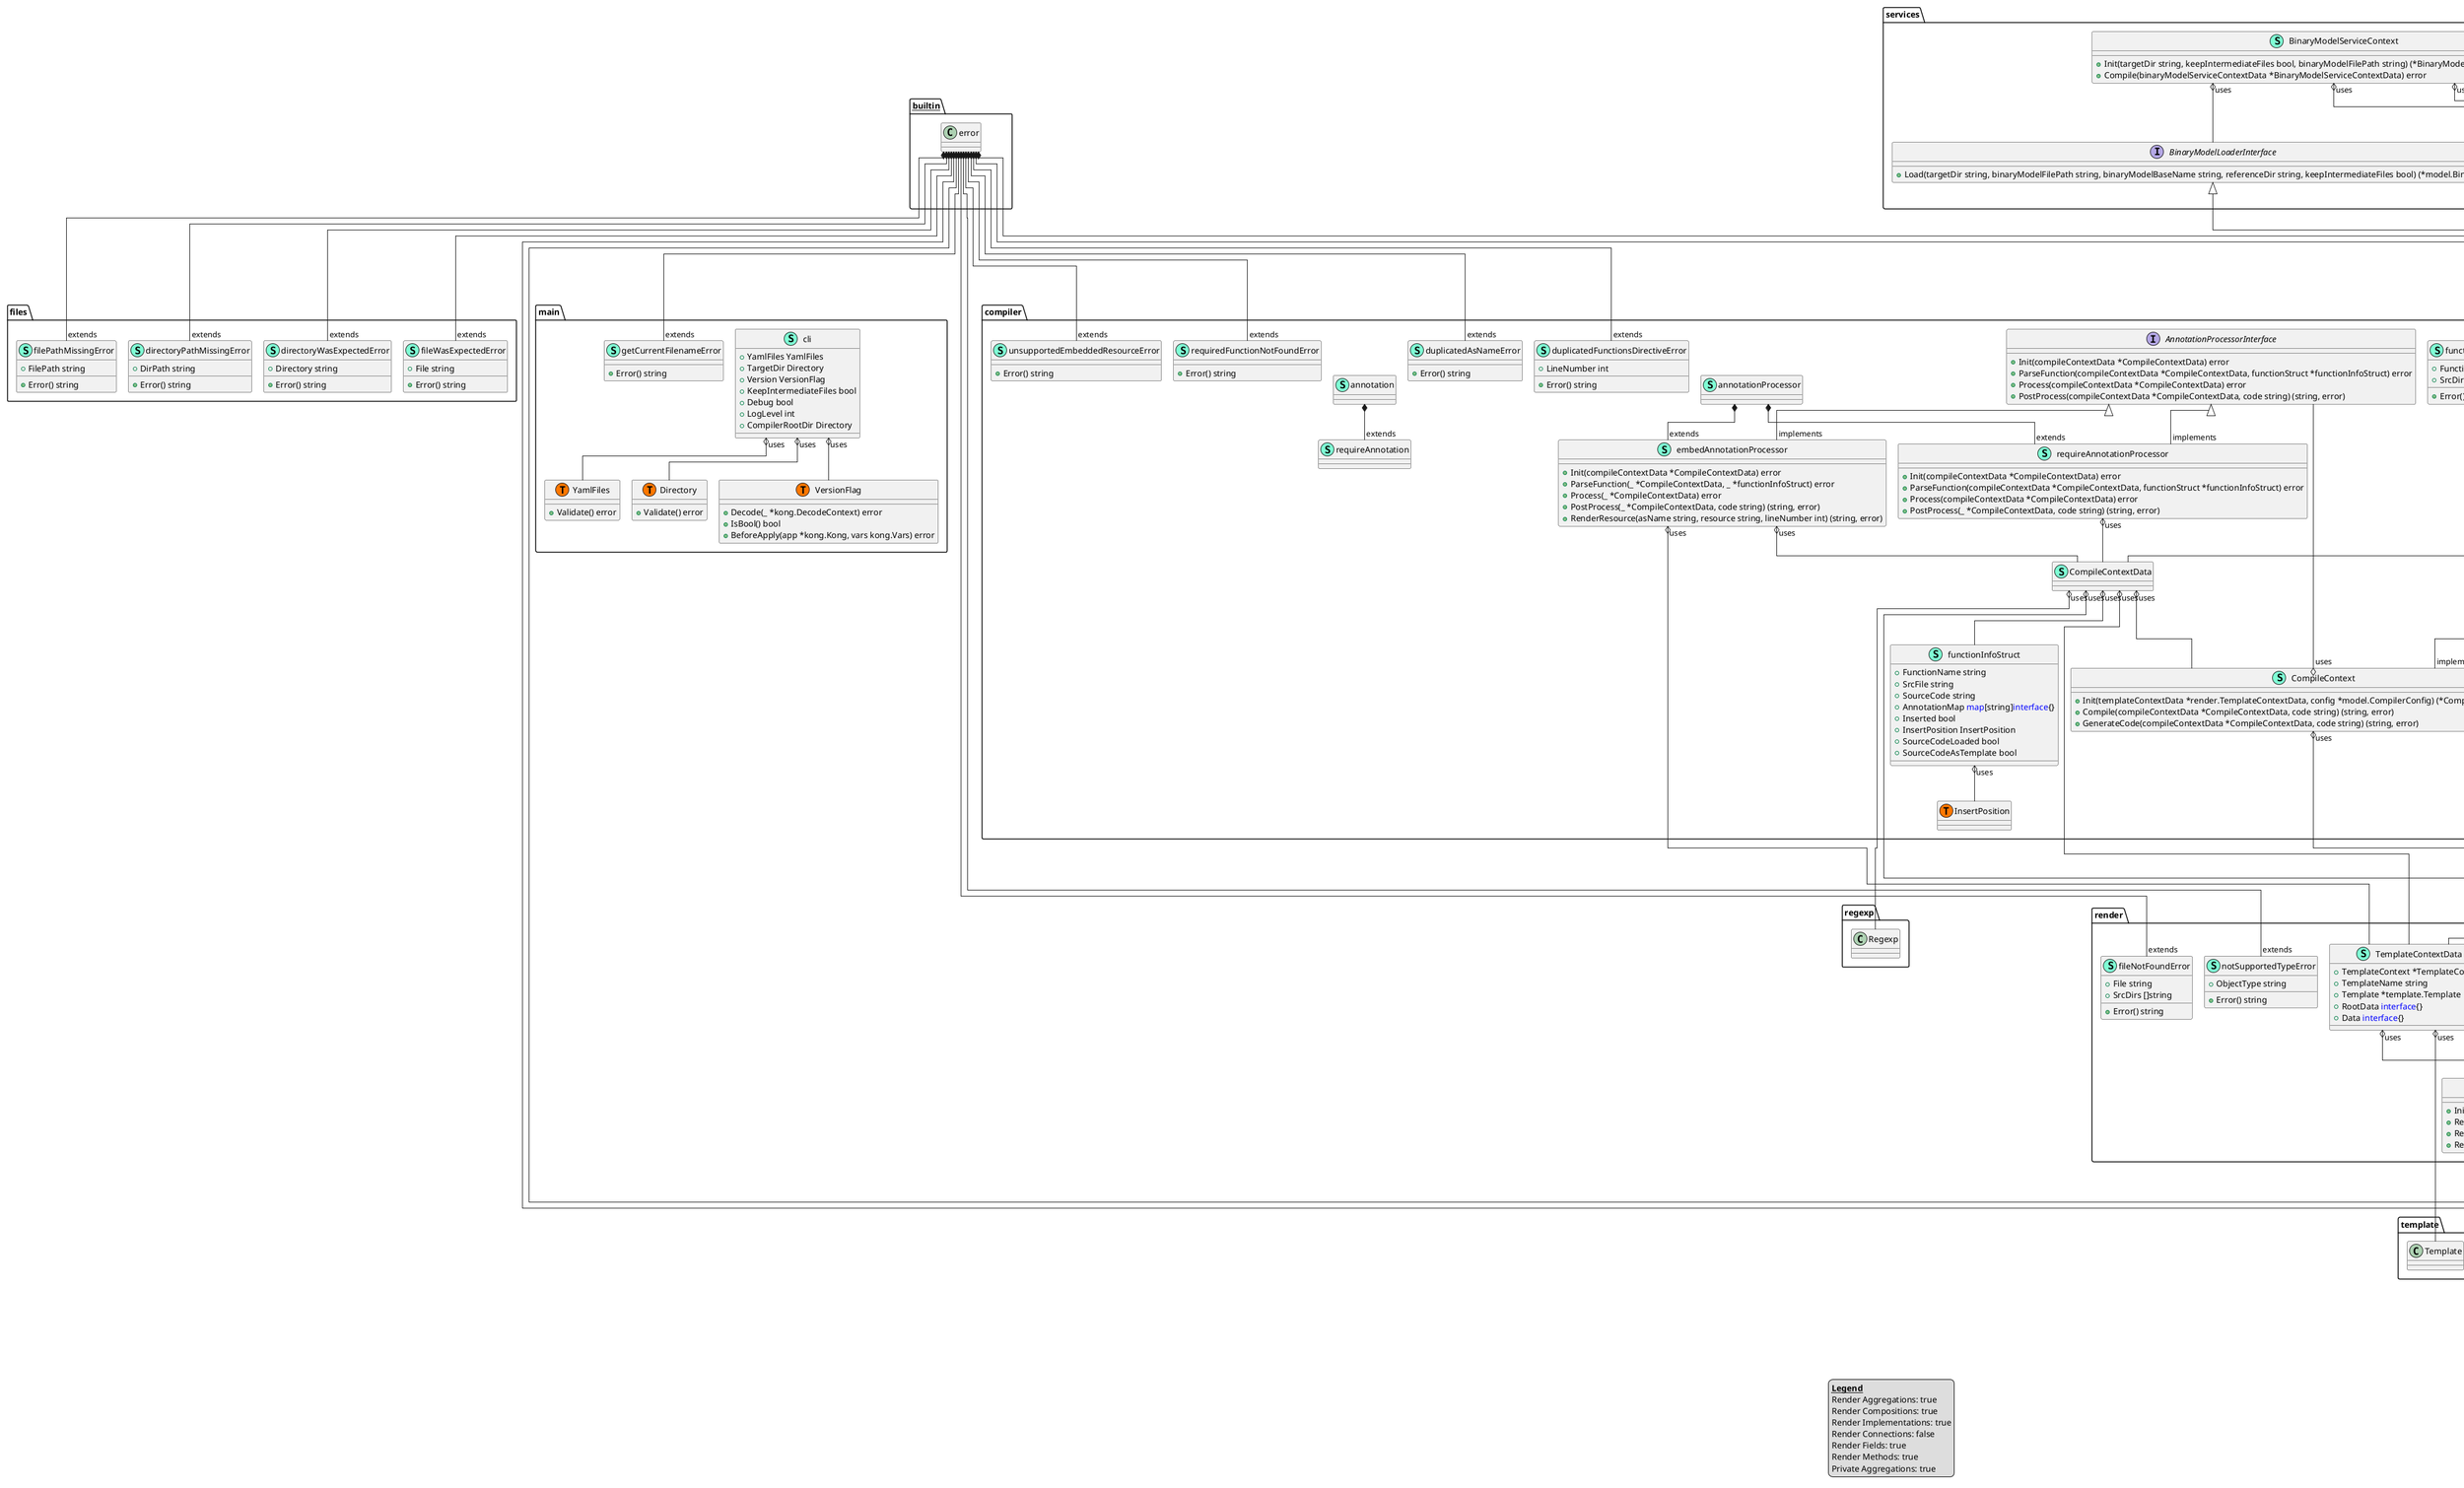 @startuml
!pragma layout elk
legend
<u><b>Legend</b></u>
Render Aggregations: true
Render Compositions: true
Render Implementations: true
Render Connections: false
Render Fields: true
Render Methods: true
Private Aggregations: true
end legend
namespace compiler {
    interface AnnotationProcessorInterface  {
        + Init(compileContextData *CompileContextData) error
        + ParseFunction(compileContextData *CompileContextData, functionStruct *functionInfoStruct) error
        + Process(compileContextData *CompileContextData) error
        + PostProcess(compileContextData *CompileContextData, code string) (string, error)

    }
    class CompileContext << (S,Aquamarine) >> {
        + Init(templateContextData *render.TemplateContextData, config *model.CompilerConfig) (*CompileContextData, error)
        + Compile(compileContextData *CompileContextData, code string) (string, error)
        + GenerateCode(compileContextData *CompileContextData, code string) (string, error)

    }
    class CompileContextData << (S,Aquamarine) >> {
    }
    class annotation << (S,Aquamarine) >> {
    }
    class annotationCastError << (S,Aquamarine) >> {
        + FunctionName string

        + Error() string

    }
    class annotationProcessor << (S,Aquamarine) >> {
    }
    class compiler.InsertPosition << (T, #FF7700) >>  {
    }
    class duplicatedAsNameError << (S,Aquamarine) >> {
        + Error() string

    }
    class duplicatedFunctionsDirectiveError << (S,Aquamarine) >> {
        + LineNumber int

        + Error() string

    }
    class embedAnnotationProcessor << (S,Aquamarine) >> {
        + Init(compileContextData *CompileContextData) error
        + ParseFunction(_ *CompileContextData, _ *functionInfoStruct) error
        + Process(_ *CompileContextData) error
        + PostProcess(_ *CompileContextData, code string) (string, error)
        + RenderResource(asName string, resource string, lineNumber int) (string, error)

    }
    class functionInfoStruct << (S,Aquamarine) >> {
        + FunctionName string
        + SrcFile string
        + SourceCode string
        + AnnotationMap <font color=blue>map</font>[string]<font color=blue>interface</font>{}
        + Inserted bool
        + InsertPosition InsertPosition
        + SourceCodeLoaded bool
        + SourceCodeAsTemplate bool

    }
    class functionNotFoundError << (S,Aquamarine) >> {
        + FunctionName string
        + SrcDirs []string

        + Error() string

    }
    class requireAnnotation << (S,Aquamarine) >> {
    }
    class requireAnnotationProcessor << (S,Aquamarine) >> {
        + Init(compileContextData *CompileContextData) error
        + ParseFunction(compileContextData *CompileContextData, functionStruct *functionInfoStruct) error
        + Process(compileContextData *CompileContextData) error
        + PostProcess(_ *CompileContextData, code string) (string, error)

    }
    class requiredFunctionNotFoundError << (S,Aquamarine) >> {
        + Error() string

    }
    class unsupportedEmbeddedResourceError << (S,Aquamarine) >> {
        + Error() string

    }
}
"__builtin__.error" *-- "extends""compiler.annotationCastError"
"__builtin__.error" *-- "extends""compiler.duplicatedAsNameError"
"__builtin__.error" *-- "extends""compiler.duplicatedFunctionsDirectiveError"
"compiler.annotationProcessor" *-- "extends""compiler.embedAnnotationProcessor"
"__builtin__.error" *-- "extends""compiler.functionNotFoundError"
"compiler.annotation" *-- "extends""compiler.requireAnnotation"
"compiler.annotationProcessor" *-- "extends""compiler.requireAnnotationProcessor"
"__builtin__.error" *-- "extends""compiler.requiredFunctionNotFoundError"
"__builtin__.error" *-- "extends""compiler.unsupportedEmbeddedResourceError"

"services.CodeCompilerInterface" <|-- "implements""compiler.CompileContext"
"compiler.AnnotationProcessorInterface" <|-- "implements""compiler.embedAnnotationProcessor"
"compiler.AnnotationProcessorInterface" <|-- "implements""compiler.requireAnnotationProcessor"

"compiler.CompileContext""uses" o-- "compiler.AnnotationProcessorInterface"
"compiler.CompileContext""uses" o-- "render.TemplateContext"
"compiler.CompileContextData""uses" o-- "compiler.CompileContext"
"compiler.CompileContextData""uses" o-- "compiler.functionInfoStruct"
"compiler.CompileContextData""uses" o-- "model.CompilerConfig"
"compiler.CompileContextData""uses" o-- "regexp.Regexp"
"compiler.CompileContextData""uses" o-- "render.TemplateContextData"
"compiler.embedAnnotationProcessor""uses" o-- "compiler.CompileContextData"
"compiler.embedAnnotationProcessor""uses" o-- "render.TemplateContextData"
"compiler.functionInfoStruct""uses" o-- "compiler.InsertPosition"
"compiler.requireAnnotationProcessor""uses" o-- "compiler.CompileContextData"

namespace files {
    class directoryPathMissingError << (S,Aquamarine) >> {
        + DirPath string

        + Error() string

    }
    class directoryWasExpectedError << (S,Aquamarine) >> {
        + Directory string

        + Error() string

    }
    class filePathMissingError << (S,Aquamarine) >> {
        + FilePath string

        + Error() string

    }
    class fileWasExpectedError << (S,Aquamarine) >> {
        + File string

        + Error() string

    }
}
"__builtin__.error" *-- "extends""files.directoryPathMissingError"
"__builtin__.error" *-- "extends""files.directoryWasExpectedError"
"__builtin__.error" *-- "extends""files.filePathMissingError"
"__builtin__.error" *-- "extends""files.fileWasExpectedError"



namespace main {
    class Directory << (S,Aquamarine) >> {
        + Validate() error

    }
    class VersionFlag << (S,Aquamarine) >> {
        + Decode(_ *kong.DecodeContext) error
        + IsBool() bool
        + BeforeApply(app *kong.Kong, vars kong.Vars) error

    }
    class YamlFiles << (S,Aquamarine) >> {
        + Validate() error

    }
    class cli << (S,Aquamarine) >> {
        + YamlFiles YamlFiles
        + TargetDir Directory
        + Version VersionFlag
        + KeepIntermediateFiles bool
        + Debug bool
        + LogLevel int
        + CompilerRootDir Directory

    }
    class getCurrentFilenameError << (S,Aquamarine) >> {
        + Error() string

    }
    class main.Directory << (T, #FF7700) >>  {
    }
    class main.VersionFlag << (T, #FF7700) >>  {
    }
    class main.YamlFiles << (T, #FF7700) >>  {
    }
}
"__builtin__.error" *-- "extends""main.getCurrentFilenameError"


"main.cli""uses" o-- "main.Directory"
"main.cli""uses" o-- "main.VersionFlag"
"main.cli""uses" o-- "main.YamlFiles"

namespace model {
    class BinaryModel << (S,Aquamarine) >> {
        + CompilerConfig CompilerConfig
        + Vars structures.Dictionary
        + BinData <font color=blue>interface</font>{}

    }
    class BinaryModelLoader << (S,Aquamarine) >> {
        + Load(targetDir string, binaryModelFilePath string, binaryModelBaseName string, referenceDir string, keepIntermediateFiles bool) (*BinaryModel, error)

    }
    class CompilerConfig << (S,Aquamarine) >> {
        + AnnotationsConfig structures.Dictionary
        + TargetFile string
        + RelativeRootDirBasedOnTargetDir string
        + CommandDefinitionFiles []string
        + TemplateFile string
        + TemplateDirs []string
        + FunctionsIgnoreRegexpList []string
        + SrcDirs []string
        + SrcDirsExpanded []string

    }
}

"services.BinaryModelLoaderInterface" <|-- "implements""model.BinaryModelLoader"

"model.BinaryModel""uses" o-- "model.CompilerConfig"
"model.BinaryModel""uses" o-- "structures.Dictionary"
"model.CompilerConfig""uses" o-- "structures.Dictionary"

namespace render {
    class TemplateContext << (S,Aquamarine) >> {
        + Init(templateDirs []string, templateFile string, data <font color=blue>interface</font>{}, funcMap <font color=blue>map</font>[string]<font color=blue>interface</font>{}) (*TemplateContextData, error)
        + Render(templateContextData *TemplateContextData, templateName string) (string, error)
        + RenderFromTemplateName(templateContextData *TemplateContextData) (string, error)
        + RenderFromTemplateContent(templateContextData *TemplateContextData, templateContent string) (string, error)

    }
    class TemplateContextData << (S,Aquamarine) >> {
        + TemplateContext *TemplateContext
        + TemplateName string
        + Template *template.Template
        + RootData <font color=blue>interface</font>{}
        + Data <font color=blue>interface</font>{}

    }
    class fileNotFoundError << (S,Aquamarine) >> {
        + File string
        + SrcDirs []string

        + Error() string

    }
    class notSupportedTypeError << (S,Aquamarine) >> {
        + ObjectType string

        + Error() string

    }
}
"__builtin__.error" *-- "extends""render.fileNotFoundError"
"__builtin__.error" *-- "extends""render.notSupportedTypeError"

"services.TemplateContextInterface" <|-- "implements""render.TemplateContext"

"render.TemplateContextData""uses" o-- "render.TemplateContext"
"render.TemplateContextData""uses" o-- "template.Template"

namespace services {
    interface BinaryModelLoaderInterface  {
        + Load(targetDir string, binaryModelFilePath string, binaryModelBaseName string, referenceDir string, keepIntermediateFiles bool) (*model.BinaryModel, error)

    }
    class BinaryModelServiceContext << (S,Aquamarine) >> {
        + Init(targetDir string, keepIntermediateFiles bool, binaryModelFilePath string) (*BinaryModelServiceContextData, error)
        + Compile(binaryModelServiceContextData *BinaryModelServiceContextData) error

    }
    class BinaryModelServiceContextData << (S,Aquamarine) >> {
    }
    interface CodeCompilerInterface  {
        + Init(templateContextData *render.TemplateContextData, config *model.CompilerConfig) (*compiler.CompileContextData, error)
        + Compile(compileContextData *compiler.CompileContextData, code string) (string, error)
        + GenerateCode(compileContextData *compiler.CompileContextData, code string) (string, error)

    }
    interface TemplateContextInterface  {
        + Init(templateDirs []string, templateFile string, data <font color=blue>interface</font>{}, funcMap <font color=blue>map</font>[string]<font color=blue>interface</font>{}) (*render.TemplateContextData, error)
        + Render(templateContextData *render.TemplateContextData, templateName string) (string, error)
        + RenderFromTemplateName(templateContextData *render.TemplateContextData) (string, error)
        + RenderFromTemplateContent(templateContextData *render.TemplateContextData, templateContent string) (string, error)

    }
}


"services.BinaryModelServiceContext""uses" o-- "services.BinaryModelLoaderInterface"
"services.BinaryModelServiceContext""uses" o-- "services.CodeCompilerInterface"
"services.BinaryModelServiceContext""uses" o-- "services.TemplateContextInterface"
"services.BinaryModelServiceContextData""uses" o-- "compiler.CompileContextData"
"services.BinaryModelServiceContextData""uses" o-- "model.BinaryModel"
"services.BinaryModelServiceContextData""uses" o-- "render.TemplateContextData"

namespace structures {
    class Dictionary << (S,Aquamarine) >> {
        + GetStringValue(key string) (string, error)
        + GetStringList(key string) ([]string, error)

    }
    class invalidValueTypeError << (S,Aquamarine) >> {
        + Value any

        + Error() string

    }
    class missingKeyError << (S,Aquamarine) >> {
        + Key string

        + Error() string

    }
    class structures.Dictionary << (T, #FF7700) >>  {
    }
}
"__builtin__.error" *-- "extends""structures.invalidValueTypeError"
"__builtin__.error" *-- "extends""structures.missingKeyError"


"structures.invalidValueTypeError""uses" o-- "structures.any"

@enduml
